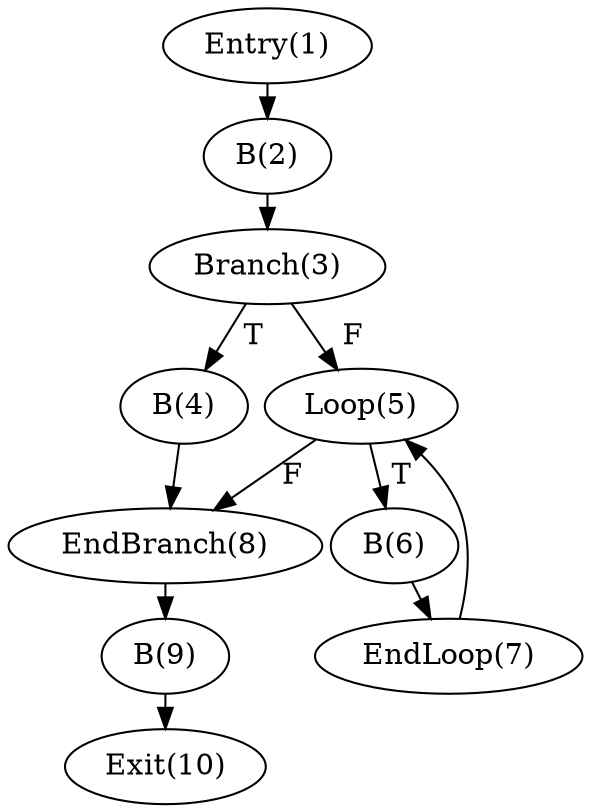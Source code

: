 digraph cfg_topologically_sorted {
nodesep=.05;
ranksep=.05;
HEX8362bf0[label="Entry(1)"];
HEX8362c40[label="B(2)"];
HEX8362c90[label="Branch(3)"];
HEX8362ce0[label="B(4)"];
HEX8362d30[label="EndBranch(8)"];
HEX8362d80[label="B(9)"];
HEX8362dd0[label="Exit(10)"];
HEX8362e70[label="Loop(5)"];
HEX8362ec0[label="B(6)"];
HEX8362f10[label="EndLoop(7)"];
HEX8362bf0->HEX8362c40 ;
HEX8362c40->HEX8362c90 ;
HEX8362ce0->HEX8362d30 ;
HEX8362e70->HEX8362ec0 [label=" T"];
HEX8362e70->HEX8362d30 [label="F"];
HEX8362ec0->HEX8362f10 ;
HEX8362d30->HEX8362d80 ;
HEX8362c90->HEX8362ce0 [label=" T"];
HEX8362c90->HEX8362e70 [label="  F"];
HEX8362f10->HEX8362e70 ;
HEX8362d80->HEX8362dd0 ;
}
